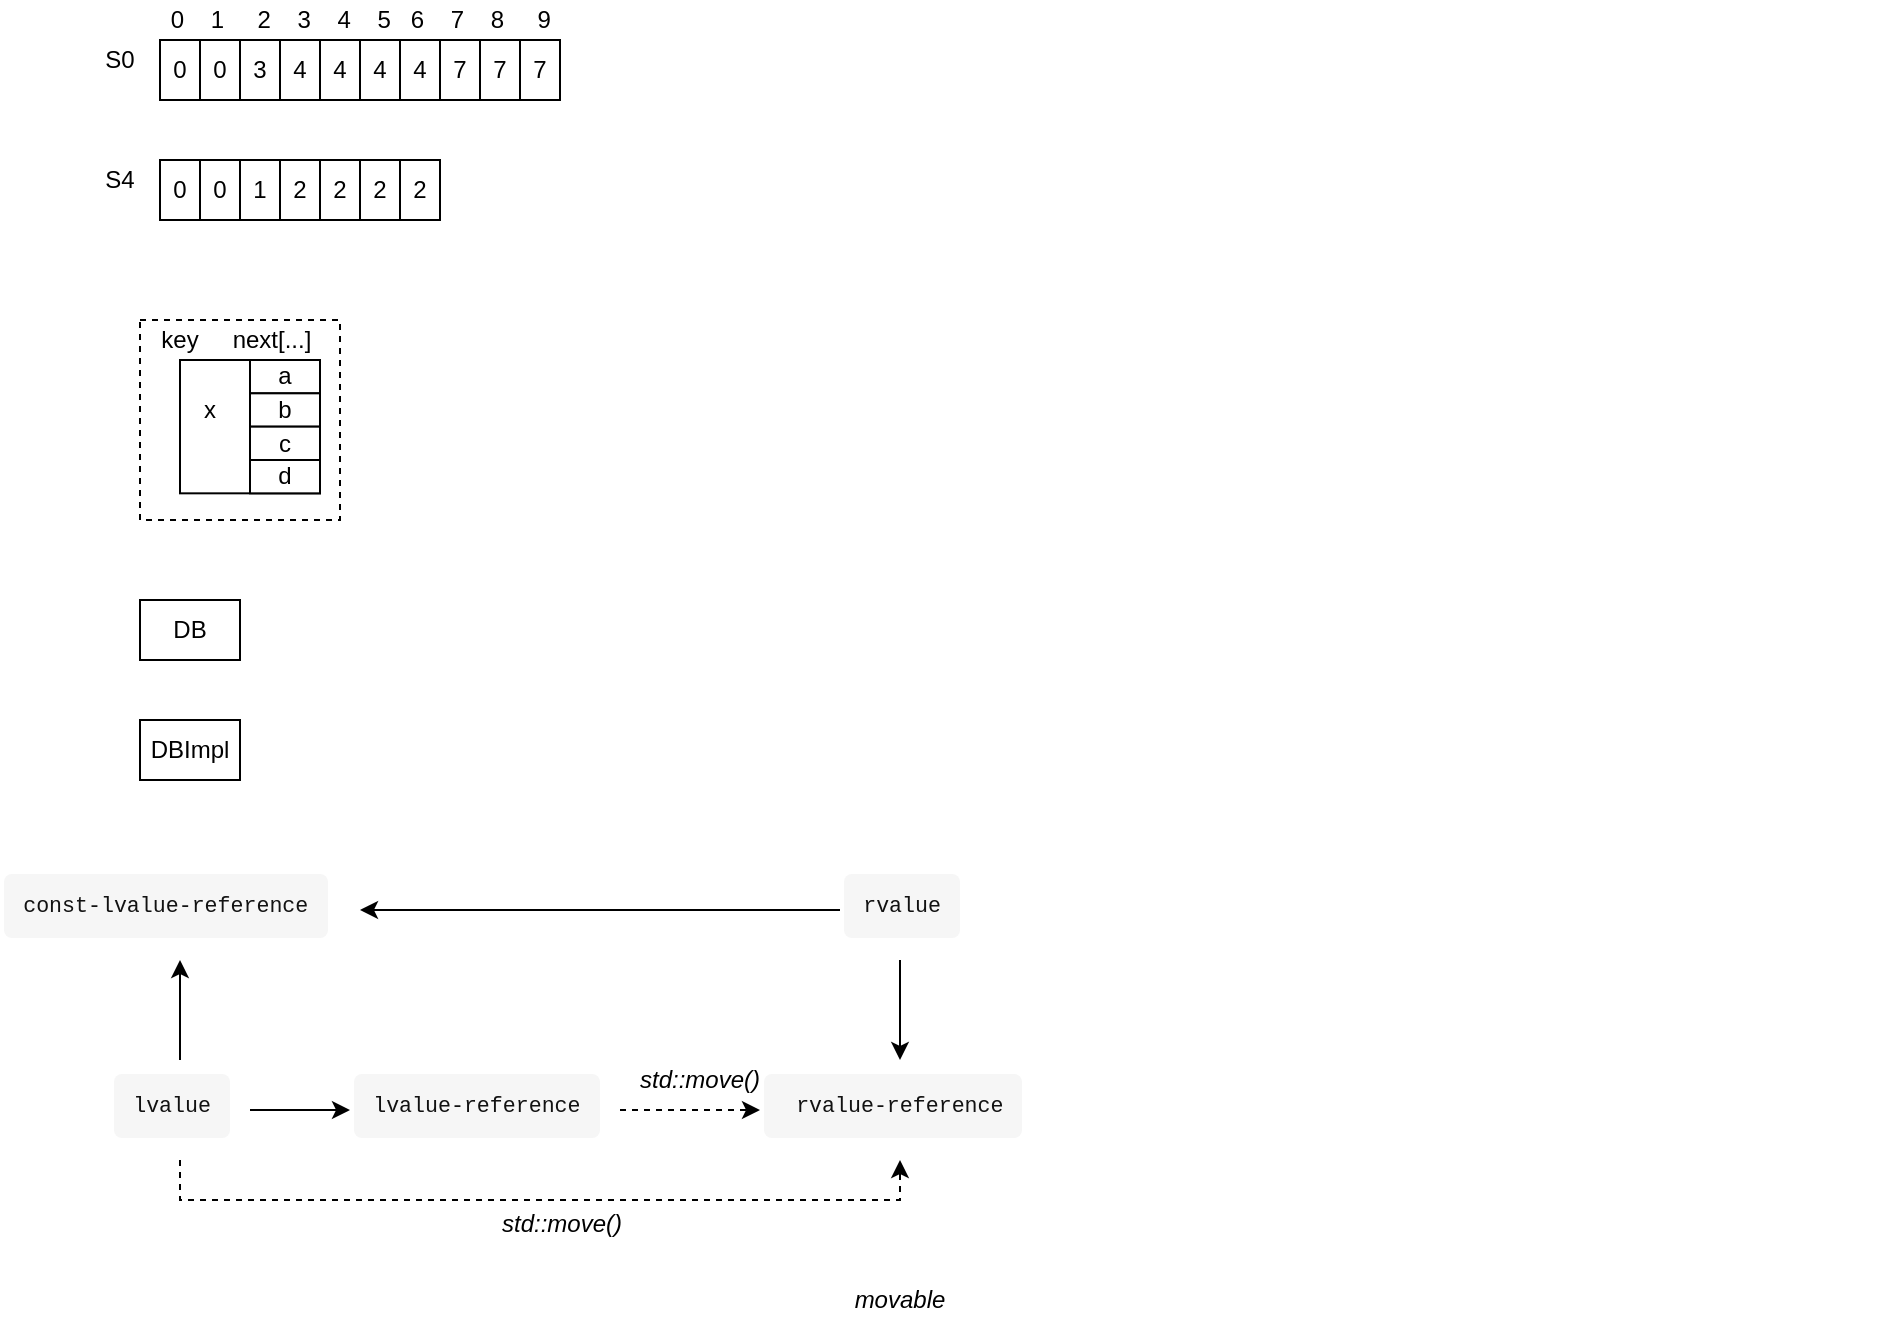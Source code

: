 <mxfile version="14.4.3" type="github">
  <diagram id="FbwLlwbWRH05Lewgxh2s" name="Page-1">
    <mxGraphModel dx="893" dy="589" grid="1" gridSize="10" guides="1" tooltips="1" connect="1" arrows="1" fold="1" page="1" pageScale="1" pageWidth="850" pageHeight="1100" math="0" shadow="0">
      <root>
        <mxCell id="0" />
        <mxCell id="1" parent="0" />
        <mxCell id="JJRQ3spBi9KuivwHK7BW-1" value="0" style="rounded=0;whiteSpace=wrap;html=1;" parent="1" vertex="1">
          <mxGeometry x="170" y="70" width="20" height="30" as="geometry" />
        </mxCell>
        <mxCell id="JJRQ3spBi9KuivwHK7BW-2" value="0" style="rounded=0;whiteSpace=wrap;html=1;" parent="1" vertex="1">
          <mxGeometry x="190" y="70" width="20" height="30" as="geometry" />
        </mxCell>
        <mxCell id="JJRQ3spBi9KuivwHK7BW-3" value="3" style="rounded=0;whiteSpace=wrap;html=1;" parent="1" vertex="1">
          <mxGeometry x="210" y="70" width="20" height="30" as="geometry" />
        </mxCell>
        <mxCell id="JJRQ3spBi9KuivwHK7BW-4" value="4" style="rounded=0;whiteSpace=wrap;html=1;" parent="1" vertex="1">
          <mxGeometry x="230" y="70" width="20" height="30" as="geometry" />
        </mxCell>
        <mxCell id="JJRQ3spBi9KuivwHK7BW-5" value="4" style="rounded=0;whiteSpace=wrap;html=1;" parent="1" vertex="1">
          <mxGeometry x="250" y="70" width="20" height="30" as="geometry" />
        </mxCell>
        <mxCell id="JJRQ3spBi9KuivwHK7BW-6" value="4" style="rounded=0;whiteSpace=wrap;html=1;" parent="1" vertex="1">
          <mxGeometry x="270" y="70" width="20" height="30" as="geometry" />
        </mxCell>
        <mxCell id="JJRQ3spBi9KuivwHK7BW-7" value="4" style="rounded=0;whiteSpace=wrap;html=1;" parent="1" vertex="1">
          <mxGeometry x="290" y="70" width="20" height="30" as="geometry" />
        </mxCell>
        <mxCell id="JJRQ3spBi9KuivwHK7BW-8" value="7" style="rounded=0;whiteSpace=wrap;html=1;" parent="1" vertex="1">
          <mxGeometry x="310" y="70" width="20" height="30" as="geometry" />
        </mxCell>
        <mxCell id="JJRQ3spBi9KuivwHK7BW-9" value="7" style="rounded=0;whiteSpace=wrap;html=1;" parent="1" vertex="1">
          <mxGeometry x="330" y="70" width="20" height="30" as="geometry" />
        </mxCell>
        <mxCell id="JJRQ3spBi9KuivwHK7BW-10" value="7" style="rounded=0;whiteSpace=wrap;html=1;" parent="1" vertex="1">
          <mxGeometry x="350" y="70" width="20" height="30" as="geometry" />
        </mxCell>
        <mxCell id="JJRQ3spBi9KuivwHK7BW-11" value="0" style="rounded=0;whiteSpace=wrap;html=1;" parent="1" vertex="1">
          <mxGeometry x="170" y="130" width="20" height="30" as="geometry" />
        </mxCell>
        <mxCell id="JJRQ3spBi9KuivwHK7BW-12" value="0" style="rounded=0;whiteSpace=wrap;html=1;" parent="1" vertex="1">
          <mxGeometry x="190" y="130" width="20" height="30" as="geometry" />
        </mxCell>
        <mxCell id="JJRQ3spBi9KuivwHK7BW-13" value="1" style="rounded=0;whiteSpace=wrap;html=1;" parent="1" vertex="1">
          <mxGeometry x="210" y="130" width="20" height="30" as="geometry" />
        </mxCell>
        <mxCell id="JJRQ3spBi9KuivwHK7BW-14" value="2" style="rounded=0;whiteSpace=wrap;html=1;" parent="1" vertex="1">
          <mxGeometry x="230" y="130" width="20" height="30" as="geometry" />
        </mxCell>
        <mxCell id="JJRQ3spBi9KuivwHK7BW-15" value="2" style="rounded=0;whiteSpace=wrap;html=1;" parent="1" vertex="1">
          <mxGeometry x="250" y="130" width="20" height="30" as="geometry" />
        </mxCell>
        <mxCell id="JJRQ3spBi9KuivwHK7BW-16" value="&amp;nbsp;0&amp;nbsp; &amp;nbsp; 1&amp;nbsp; &amp;nbsp; &amp;nbsp;2&amp;nbsp; &amp;nbsp; 3&amp;nbsp; &amp;nbsp; 4&amp;nbsp; &amp;nbsp; 5&amp;nbsp; &amp;nbsp;6&amp;nbsp; &amp;nbsp; 7&amp;nbsp; &amp;nbsp; 8&amp;nbsp; &amp;nbsp; &amp;nbsp;9" style="text;html=1;strokeColor=none;fillColor=none;align=left;verticalAlign=middle;whiteSpace=wrap;rounded=0;" parent="1" vertex="1">
          <mxGeometry x="170" y="50" width="233" height="20" as="geometry" />
        </mxCell>
        <mxCell id="JJRQ3spBi9KuivwHK7BW-19" value="2" style="rounded=0;whiteSpace=wrap;html=1;" parent="1" vertex="1">
          <mxGeometry x="270" y="130" width="20" height="30" as="geometry" />
        </mxCell>
        <mxCell id="JJRQ3spBi9KuivwHK7BW-20" value="2" style="rounded=0;whiteSpace=wrap;html=1;" parent="1" vertex="1">
          <mxGeometry x="290" y="130" width="20" height="30" as="geometry" />
        </mxCell>
        <mxCell id="JJRQ3spBi9KuivwHK7BW-21" value="S0" style="text;html=1;strokeColor=none;fillColor=none;align=center;verticalAlign=middle;whiteSpace=wrap;rounded=0;" parent="1" vertex="1">
          <mxGeometry x="130" y="70" width="40" height="20" as="geometry" />
        </mxCell>
        <mxCell id="JJRQ3spBi9KuivwHK7BW-22" value="S4" style="text;html=1;strokeColor=none;fillColor=none;align=center;verticalAlign=middle;whiteSpace=wrap;rounded=0;" parent="1" vertex="1">
          <mxGeometry x="130" y="130" width="40" height="20" as="geometry" />
        </mxCell>
        <mxCell id="A2IB_tkcsXlLNOzob3Ax-12" value="" style="group" parent="1" vertex="1" connectable="0">
          <mxGeometry x="160" y="210" width="130" height="120" as="geometry" />
        </mxCell>
        <mxCell id="A2IB_tkcsXlLNOzob3Ax-7" value="" style="group" parent="A2IB_tkcsXlLNOzob3Ax-12" vertex="1" connectable="0">
          <mxGeometry x="20" y="20" width="110" height="100" as="geometry" />
        </mxCell>
        <mxCell id="A2IB_tkcsXlLNOzob3Ax-11" value="" style="rounded=0;whiteSpace=wrap;html=1;dashed=1;" parent="A2IB_tkcsXlLNOzob3Ax-7" vertex="1">
          <mxGeometry x="-20" y="-20" width="100" height="100" as="geometry" />
        </mxCell>
        <mxCell id="A2IB_tkcsXlLNOzob3Ax-2" value="" style="rounded=0;whiteSpace=wrap;html=1;" parent="A2IB_tkcsXlLNOzob3Ax-7" vertex="1">
          <mxGeometry width="70" height="66.667" as="geometry" />
        </mxCell>
        <mxCell id="A2IB_tkcsXlLNOzob3Ax-3" value="a" style="rounded=0;whiteSpace=wrap;html=1;" parent="A2IB_tkcsXlLNOzob3Ax-7" vertex="1">
          <mxGeometry x="35" width="35" height="16.667" as="geometry" />
        </mxCell>
        <mxCell id="A2IB_tkcsXlLNOzob3Ax-4" value="b" style="rounded=0;whiteSpace=wrap;html=1;" parent="A2IB_tkcsXlLNOzob3Ax-7" vertex="1">
          <mxGeometry x="35" y="16.667" width="35" height="16.667" as="geometry" />
        </mxCell>
        <mxCell id="A2IB_tkcsXlLNOzob3Ax-5" value="c" style="rounded=0;whiteSpace=wrap;html=1;" parent="A2IB_tkcsXlLNOzob3Ax-7" vertex="1">
          <mxGeometry x="35" y="33.333" width="35" height="16.667" as="geometry" />
        </mxCell>
        <mxCell id="A2IB_tkcsXlLNOzob3Ax-6" value="d" style="rounded=0;whiteSpace=wrap;html=1;" parent="A2IB_tkcsXlLNOzob3Ax-7" vertex="1">
          <mxGeometry x="35" y="50" width="35" height="16.667" as="geometry" />
        </mxCell>
        <mxCell id="A2IB_tkcsXlLNOzob3Ax-15" value="x" style="text;html=1;strokeColor=none;fillColor=none;align=center;verticalAlign=middle;whiteSpace=wrap;rounded=0;dashed=1;" parent="A2IB_tkcsXlLNOzob3Ax-7" vertex="1">
          <mxGeometry x="-5" y="15" width="40" height="20" as="geometry" />
        </mxCell>
        <mxCell id="A2IB_tkcsXlLNOzob3Ax-9" value="next[...]" style="text;html=1;strokeColor=none;fillColor=none;align=center;verticalAlign=middle;whiteSpace=wrap;rounded=0;" parent="A2IB_tkcsXlLNOzob3Ax-12" vertex="1">
          <mxGeometry x="46" width="40" height="20" as="geometry" />
        </mxCell>
        <mxCell id="A2IB_tkcsXlLNOzob3Ax-8" value="key" style="text;html=1;strokeColor=none;fillColor=none;align=center;verticalAlign=middle;whiteSpace=wrap;rounded=0;" parent="A2IB_tkcsXlLNOzob3Ax-12" vertex="1">
          <mxGeometry width="40" height="20" as="geometry" />
        </mxCell>
        <mxCell id="HcVUrXkage0CEE2Wqh88-1" value="DBImpl" style="text;html=1;fillColor=none;align=center;verticalAlign=middle;whiteSpace=wrap;rounded=0;strokeColor=#000000;" parent="1" vertex="1">
          <mxGeometry x="160" y="410" width="50" height="30" as="geometry" />
        </mxCell>
        <mxCell id="HcVUrXkage0CEE2Wqh88-2" value="DB" style="text;html=1;fillColor=none;align=center;verticalAlign=middle;whiteSpace=wrap;rounded=0;strokeColor=#000000;" parent="1" vertex="1">
          <mxGeometry x="160" y="350" width="50" height="30" as="geometry" />
        </mxCell>
        <mxCell id="HcVUrXkage0CEE2Wqh88-9" value="&lt;meta charset=&quot;utf-8&quot;&gt;&lt;pre style=&quot;margin: 0px; padding: 0.889em; font-size: 0.9em; word-break: normal; overflow-wrap: normal; overflow: auto; background: rgb(246, 246, 246); border-radius: 4px; color: rgb(18, 18, 18); font-style: normal; font-weight: 400; letter-spacing: normal; text-indent: 0px; text-transform: none; word-spacing: 0px;&quot;&gt;&lt;code class=&quot;language-text&quot; style=&quot;margin: 0px ; padding: 0px ; border-radius: 0px ; font-family: &amp;quot;menlo&amp;quot; , &amp;quot;monaco&amp;quot; , &amp;quot;consolas&amp;quot; , &amp;quot;andale mono&amp;quot; , &amp;quot;lucida console&amp;quot; , &amp;quot;courier new&amp;quot; , monospace ; font-size: inherit ; background-color: inherit&quot;&gt;const-lvalue-reference&lt;/code&gt;&lt;/pre&gt;" style="text;whiteSpace=wrap;html=1;" parent="1" vertex="1">
          <mxGeometry x="90" y="480" width="180" height="50" as="geometry" />
        </mxCell>
        <mxCell id="HcVUrXkage0CEE2Wqh88-14" style="edgeStyle=orthogonalEdgeStyle;rounded=0;orthogonalLoop=1;jettySize=auto;html=1;exitX=0.5;exitY=1;exitDx=0;exitDy=0;entryX=0.5;entryY=1;entryDx=0;entryDy=0;dashed=1;" parent="1" source="HcVUrXkage0CEE2Wqh88-10" target="HcVUrXkage0CEE2Wqh88-13" edge="1">
          <mxGeometry relative="1" as="geometry" />
        </mxCell>
        <mxCell id="HcVUrXkage0CEE2Wqh88-18" value="" style="edgeStyle=orthogonalEdgeStyle;rounded=0;orthogonalLoop=1;jettySize=auto;html=1;" parent="1" source="HcVUrXkage0CEE2Wqh88-10" target="HcVUrXkage0CEE2Wqh88-11" edge="1">
          <mxGeometry relative="1" as="geometry" />
        </mxCell>
        <mxCell id="HcVUrXkage0CEE2Wqh88-23" value="" style="edgeStyle=orthogonalEdgeStyle;rounded=0;orthogonalLoop=1;jettySize=auto;html=1;" parent="1" source="HcVUrXkage0CEE2Wqh88-10" target="HcVUrXkage0CEE2Wqh88-9" edge="1">
          <mxGeometry relative="1" as="geometry" />
        </mxCell>
        <mxCell id="HcVUrXkage0CEE2Wqh88-10" value="&lt;meta charset=&quot;utf-8&quot;&gt;&lt;pre style=&quot;margin: 0px; padding: 0.889em; font-size: 0.9em; word-break: normal; overflow-wrap: normal; overflow: auto; background: rgb(246, 246, 246); border-radius: 4px; color: rgb(18, 18, 18); font-style: normal; font-weight: 400; letter-spacing: normal; text-indent: 0px; text-transform: none; word-spacing: 0px;&quot;&gt;&lt;code class=&quot;language-text&quot; style=&quot;margin: 0px ; padding: 0px ; border-radius: 0px ; font-family: &amp;quot;menlo&amp;quot; , &amp;quot;monaco&amp;quot; , &amp;quot;consolas&amp;quot; , &amp;quot;andale mono&amp;quot; , &amp;quot;lucida console&amp;quot; , &amp;quot;courier new&amp;quot; , monospace ; font-size: inherit ; background-color: inherit&quot;&gt;lvalue&lt;/code&gt;&lt;/pre&gt;" style="text;whiteSpace=wrap;html=1;" parent="1" vertex="1">
          <mxGeometry x="145" y="580" width="70" height="50" as="geometry" />
        </mxCell>
        <mxCell id="HcVUrXkage0CEE2Wqh88-19" style="edgeStyle=orthogonalEdgeStyle;rounded=0;orthogonalLoop=1;jettySize=auto;html=1;entryX=0;entryY=0.5;entryDx=0;entryDy=0;dashed=1;" parent="1" source="HcVUrXkage0CEE2Wqh88-11" target="HcVUrXkage0CEE2Wqh88-13" edge="1">
          <mxGeometry relative="1" as="geometry" />
        </mxCell>
        <mxCell id="HcVUrXkage0CEE2Wqh88-11" value="&lt;meta charset=&quot;utf-8&quot;&gt;&lt;pre style=&quot;margin: 0px; padding: 0.889em; font-size: 0.9em; word-break: normal; overflow-wrap: normal; overflow: auto; background: rgb(246, 246, 246); border-radius: 4px; color: rgb(18, 18, 18); font-style: normal; font-weight: 400; letter-spacing: normal; text-indent: 0px; text-transform: none; word-spacing: 0px;&quot;&gt;&lt;code class=&quot;language-text&quot; style=&quot;margin: 0px ; padding: 0px ; border-radius: 0px ; font-family: &amp;quot;menlo&amp;quot; , &amp;quot;monaco&amp;quot; , &amp;quot;consolas&amp;quot; , &amp;quot;andale mono&amp;quot; , &amp;quot;lucida console&amp;quot; , &amp;quot;courier new&amp;quot; , monospace ; font-size: inherit ; background-color: inherit&quot;&gt;lvalue-reference&lt;/code&gt;&lt;/pre&gt;" style="text;whiteSpace=wrap;html=1;" parent="1" vertex="1">
          <mxGeometry x="265" y="580" width="135" height="50" as="geometry" />
        </mxCell>
        <mxCell id="HcVUrXkage0CEE2Wqh88-21" value="" style="edgeStyle=orthogonalEdgeStyle;rounded=0;orthogonalLoop=1;jettySize=auto;html=1;" parent="1" source="HcVUrXkage0CEE2Wqh88-12" target="HcVUrXkage0CEE2Wqh88-13" edge="1">
          <mxGeometry relative="1" as="geometry" />
        </mxCell>
        <mxCell id="HcVUrXkage0CEE2Wqh88-22" style="edgeStyle=orthogonalEdgeStyle;rounded=0;orthogonalLoop=1;jettySize=auto;html=1;" parent="1" source="HcVUrXkage0CEE2Wqh88-12" target="HcVUrXkage0CEE2Wqh88-9" edge="1">
          <mxGeometry relative="1" as="geometry" />
        </mxCell>
        <mxCell id="HcVUrXkage0CEE2Wqh88-12" value="&lt;meta charset=&quot;utf-8&quot;&gt;&lt;pre style=&quot;margin: 0px; padding: 0.889em; font-size: 0.9em; word-break: normal; overflow-wrap: normal; overflow: auto; background: rgb(246, 246, 246); border-radius: 4px; color: rgb(18, 18, 18); font-style: normal; font-weight: 400; letter-spacing: normal; text-indent: 0px; text-transform: none; word-spacing: 0px;&quot;&gt;&lt;code class=&quot;language-text&quot; style=&quot;margin: 0px ; padding: 0px ; border-radius: 0px ; font-family: &amp;quot;menlo&amp;quot; , &amp;quot;monaco&amp;quot; , &amp;quot;consolas&amp;quot; , &amp;quot;andale mono&amp;quot; , &amp;quot;lucida console&amp;quot; , &amp;quot;courier new&amp;quot; , monospace ; font-size: inherit ; background-color: inherit&quot;&gt;rvalue&lt;/code&gt;&lt;/pre&gt;" style="text;whiteSpace=wrap;html=1;" parent="1" vertex="1">
          <mxGeometry x="510" y="480" width="60" height="50" as="geometry" />
        </mxCell>
        <mxCell id="HcVUrXkage0CEE2Wqh88-13" value="&lt;meta charset=&quot;utf-8&quot;&gt;&lt;pre style=&quot;margin: 0px; padding: 0.889em; font-size: 0.9em; word-break: normal; overflow-wrap: normal; overflow: auto; background: rgb(246, 246, 246); border-radius: 4px; color: rgb(18, 18, 18); font-style: normal; font-weight: 400; letter-spacing: normal; text-indent: 0px; text-transform: none; word-spacing: 0px;&quot;&gt;&lt;code class=&quot;language-text&quot; style=&quot;margin: 0px ; padding: 0px ; border-radius: 0px ; font-family: &amp;quot;menlo&amp;quot; , &amp;quot;monaco&amp;quot; , &amp;quot;consolas&amp;quot; , &amp;quot;andale mono&amp;quot; , &amp;quot;lucida console&amp;quot; , &amp;quot;courier new&amp;quot; , monospace ; font-size: inherit ; background-color: inherit&quot;&gt; rvalue-reference&lt;/code&gt;&lt;/pre&gt;" style="text;whiteSpace=wrap;html=1;" parent="1" vertex="1">
          <mxGeometry x="470" y="580" width="140" height="50" as="geometry" />
        </mxCell>
        <mxCell id="HcVUrXkage0CEE2Wqh88-17" value="std::move()" style="text;html=1;strokeColor=none;align=center;verticalAlign=middle;whiteSpace=wrap;rounded=0;fillColor=#ffffff;fontStyle=2" parent="1" vertex="1">
          <mxGeometry x="331" y="652" width="80" height="20" as="geometry" />
        </mxCell>
        <mxCell id="HcVUrXkage0CEE2Wqh88-20" value="std::move()" style="text;html=1;strokeColor=none;fillColor=none;align=center;verticalAlign=middle;whiteSpace=wrap;rounded=0;fontStyle=2" parent="1" vertex="1">
          <mxGeometry x="400" y="580" width="80" height="20" as="geometry" />
        </mxCell>
        <mxCell id="HcVUrXkage0CEE2Wqh88-25" value="" style="shape=image;imageAspect=0;aspect=fixed;verticalLabelPosition=bottom;verticalAlign=top;strokeColor=#000000;fillColor=#ffffff;image=https://upload-images.jianshu.io/upload_images/1700062-7b04c10c212445c8.png?imageMogr2/auto-orient/strip|imageView2/2/w/483/format/webp;" parent="1" vertex="1">
          <mxGeometry x="640" y="480" width="393" height="172.5" as="geometry" />
        </mxCell>
        <mxCell id="HcVUrXkage0CEE2Wqh88-26" value="movable" style="text;html=1;strokeColor=none;fillColor=none;align=center;verticalAlign=middle;whiteSpace=wrap;rounded=0;fontStyle=2" parent="1" vertex="1">
          <mxGeometry x="500" y="690" width="80" height="20" as="geometry" />
        </mxCell>
      </root>
    </mxGraphModel>
  </diagram>
</mxfile>

